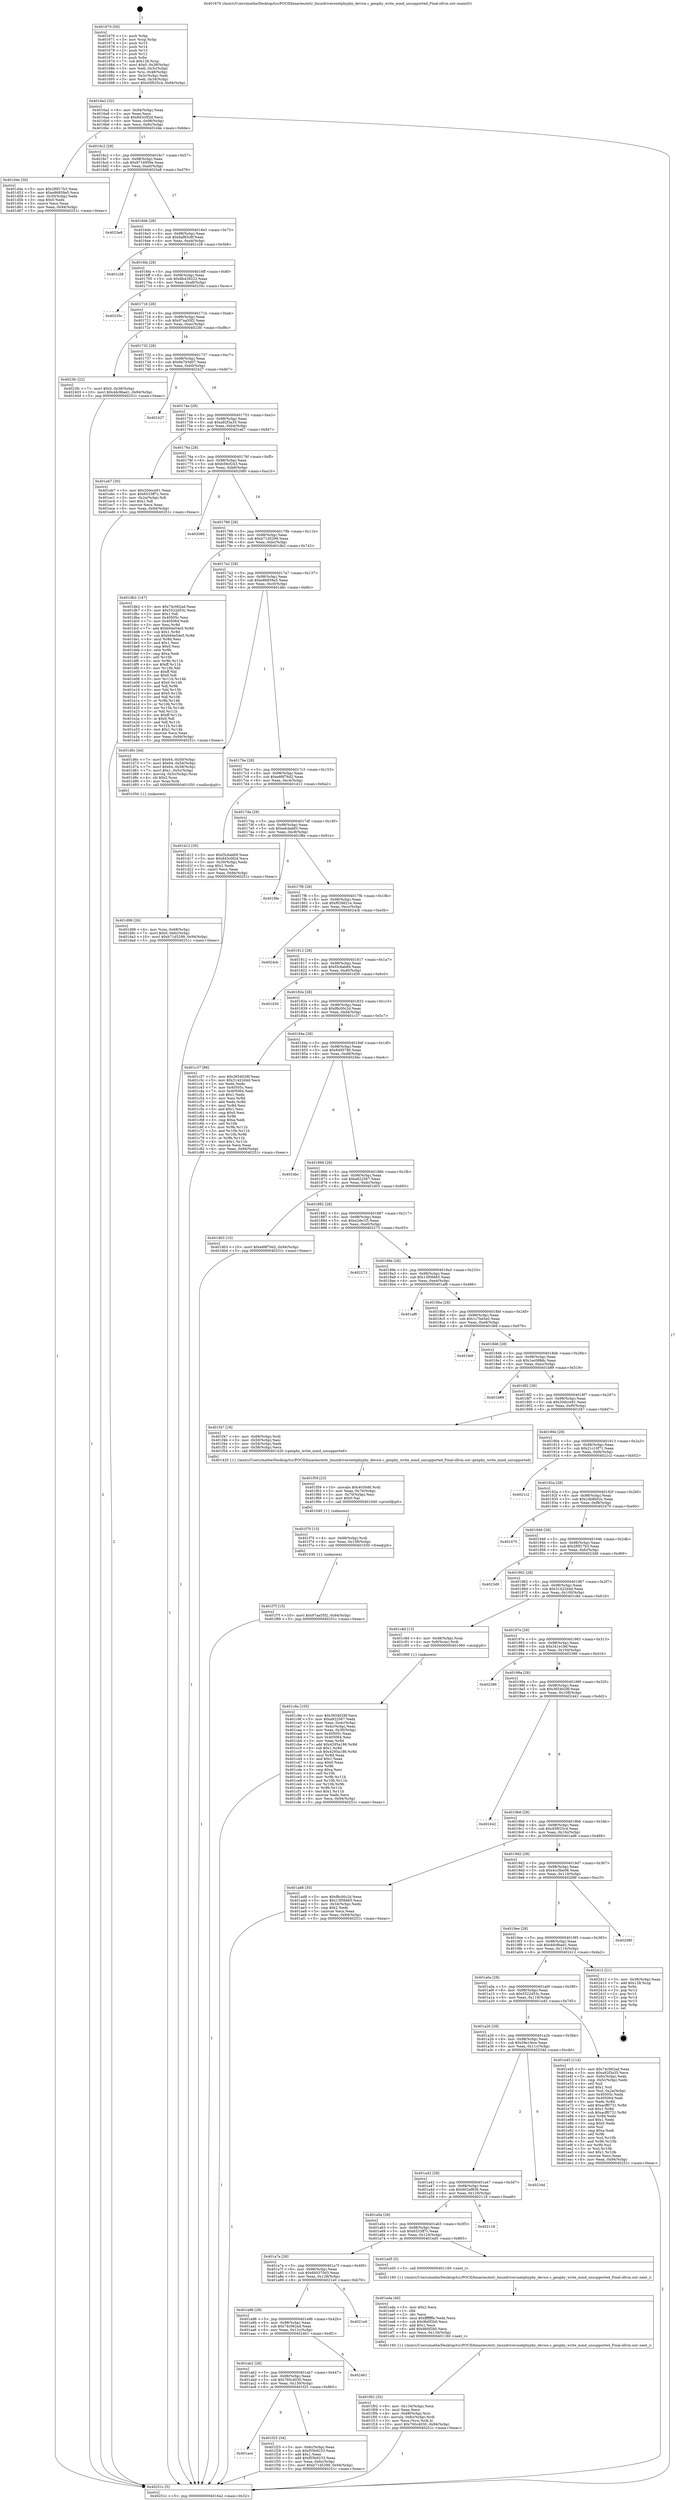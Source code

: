 digraph "0x401670" {
  label = "0x401670 (/mnt/c/Users/mathe/Desktop/tcc/POCII/binaries/extr_linuxdriversnetphyphy_device.c_genphy_write_mmd_unsupported_Final-ollvm.out::main(0))"
  labelloc = "t"
  node[shape=record]

  Entry [label="",width=0.3,height=0.3,shape=circle,fillcolor=black,style=filled]
  "0x4016a2" [label="{
     0x4016a2 [32]\l
     | [instrs]\l
     &nbsp;&nbsp;0x4016a2 \<+6\>: mov -0x94(%rbp),%eax\l
     &nbsp;&nbsp;0x4016a8 \<+2\>: mov %eax,%ecx\l
     &nbsp;&nbsp;0x4016aa \<+6\>: sub $0x843c0f2d,%ecx\l
     &nbsp;&nbsp;0x4016b0 \<+6\>: mov %eax,-0x98(%rbp)\l
     &nbsp;&nbsp;0x4016b6 \<+6\>: mov %ecx,-0x9c(%rbp)\l
     &nbsp;&nbsp;0x4016bc \<+6\>: je 0000000000401d4e \<main+0x6de\>\l
  }"]
  "0x401d4e" [label="{
     0x401d4e [30]\l
     | [instrs]\l
     &nbsp;&nbsp;0x401d4e \<+5\>: mov $0x2f0f17b3,%eax\l
     &nbsp;&nbsp;0x401d53 \<+5\>: mov $0xe86859a5,%ecx\l
     &nbsp;&nbsp;0x401d58 \<+3\>: mov -0x30(%rbp),%edx\l
     &nbsp;&nbsp;0x401d5b \<+3\>: cmp $0x0,%edx\l
     &nbsp;&nbsp;0x401d5e \<+3\>: cmove %ecx,%eax\l
     &nbsp;&nbsp;0x401d61 \<+6\>: mov %eax,-0x94(%rbp)\l
     &nbsp;&nbsp;0x401d67 \<+5\>: jmp 000000000040251c \<main+0xeac\>\l
  }"]
  "0x4016c2" [label="{
     0x4016c2 [28]\l
     | [instrs]\l
     &nbsp;&nbsp;0x4016c2 \<+5\>: jmp 00000000004016c7 \<main+0x57\>\l
     &nbsp;&nbsp;0x4016c7 \<+6\>: mov -0x98(%rbp),%eax\l
     &nbsp;&nbsp;0x4016cd \<+5\>: sub $0x8716959e,%eax\l
     &nbsp;&nbsp;0x4016d2 \<+6\>: mov %eax,-0xa0(%rbp)\l
     &nbsp;&nbsp;0x4016d8 \<+6\>: je 00000000004023e8 \<main+0xd78\>\l
  }"]
  Exit [label="",width=0.3,height=0.3,shape=circle,fillcolor=black,style=filled,peripheries=2]
  "0x4023e8" [label="{
     0x4023e8\l
  }", style=dashed]
  "0x4016de" [label="{
     0x4016de [28]\l
     | [instrs]\l
     &nbsp;&nbsp;0x4016de \<+5\>: jmp 00000000004016e3 \<main+0x73\>\l
     &nbsp;&nbsp;0x4016e3 \<+6\>: mov -0x98(%rbp),%eax\l
     &nbsp;&nbsp;0x4016e9 \<+5\>: sub $0x8af83c8f,%eax\l
     &nbsp;&nbsp;0x4016ee \<+6\>: mov %eax,-0xa4(%rbp)\l
     &nbsp;&nbsp;0x4016f4 \<+6\>: je 0000000000401c28 \<main+0x5b8\>\l
  }"]
  "0x401f7f" [label="{
     0x401f7f [15]\l
     | [instrs]\l
     &nbsp;&nbsp;0x401f7f \<+10\>: movl $0x97aa55f2,-0x94(%rbp)\l
     &nbsp;&nbsp;0x401f89 \<+5\>: jmp 000000000040251c \<main+0xeac\>\l
  }"]
  "0x401c28" [label="{
     0x401c28\l
  }", style=dashed]
  "0x4016fa" [label="{
     0x4016fa [28]\l
     | [instrs]\l
     &nbsp;&nbsp;0x4016fa \<+5\>: jmp 00000000004016ff \<main+0x8f\>\l
     &nbsp;&nbsp;0x4016ff \<+6\>: mov -0x98(%rbp),%eax\l
     &nbsp;&nbsp;0x401705 \<+5\>: sub $0x8b439222,%eax\l
     &nbsp;&nbsp;0x40170a \<+6\>: mov %eax,-0xa8(%rbp)\l
     &nbsp;&nbsp;0x401710 \<+6\>: je 000000000040235c \<main+0xcec\>\l
  }"]
  "0x401f70" [label="{
     0x401f70 [15]\l
     | [instrs]\l
     &nbsp;&nbsp;0x401f70 \<+4\>: mov -0x68(%rbp),%rdi\l
     &nbsp;&nbsp;0x401f74 \<+6\>: mov %eax,-0x138(%rbp)\l
     &nbsp;&nbsp;0x401f7a \<+5\>: call 0000000000401030 \<free@plt\>\l
     | [calls]\l
     &nbsp;&nbsp;0x401030 \{1\} (unknown)\l
  }"]
  "0x40235c" [label="{
     0x40235c\l
  }", style=dashed]
  "0x401716" [label="{
     0x401716 [28]\l
     | [instrs]\l
     &nbsp;&nbsp;0x401716 \<+5\>: jmp 000000000040171b \<main+0xab\>\l
     &nbsp;&nbsp;0x40171b \<+6\>: mov -0x98(%rbp),%eax\l
     &nbsp;&nbsp;0x401721 \<+5\>: sub $0x97aa55f2,%eax\l
     &nbsp;&nbsp;0x401726 \<+6\>: mov %eax,-0xac(%rbp)\l
     &nbsp;&nbsp;0x40172c \<+6\>: je 00000000004023fc \<main+0xd8c\>\l
  }"]
  "0x401f59" [label="{
     0x401f59 [23]\l
     | [instrs]\l
     &nbsp;&nbsp;0x401f59 \<+10\>: movabs $0x4030d6,%rdi\l
     &nbsp;&nbsp;0x401f63 \<+3\>: mov %eax,-0x70(%rbp)\l
     &nbsp;&nbsp;0x401f66 \<+3\>: mov -0x70(%rbp),%esi\l
     &nbsp;&nbsp;0x401f69 \<+2\>: mov $0x0,%al\l
     &nbsp;&nbsp;0x401f6b \<+5\>: call 0000000000401040 \<printf@plt\>\l
     | [calls]\l
     &nbsp;&nbsp;0x401040 \{1\} (unknown)\l
  }"]
  "0x4023fc" [label="{
     0x4023fc [22]\l
     | [instrs]\l
     &nbsp;&nbsp;0x4023fc \<+7\>: movl $0x0,-0x38(%rbp)\l
     &nbsp;&nbsp;0x402403 \<+10\>: movl $0x4dc9bad1,-0x94(%rbp)\l
     &nbsp;&nbsp;0x40240d \<+5\>: jmp 000000000040251c \<main+0xeac\>\l
  }"]
  "0x401732" [label="{
     0x401732 [28]\l
     | [instrs]\l
     &nbsp;&nbsp;0x401732 \<+5\>: jmp 0000000000401737 \<main+0xc7\>\l
     &nbsp;&nbsp;0x401737 \<+6\>: mov -0x98(%rbp),%eax\l
     &nbsp;&nbsp;0x40173d \<+5\>: sub $0x9a793d07,%eax\l
     &nbsp;&nbsp;0x401742 \<+6\>: mov %eax,-0xb0(%rbp)\l
     &nbsp;&nbsp;0x401748 \<+6\>: je 0000000000402427 \<main+0xdb7\>\l
  }"]
  "0x401ace" [label="{
     0x401ace\l
  }", style=dashed]
  "0x402427" [label="{
     0x402427\l
  }", style=dashed]
  "0x40174e" [label="{
     0x40174e [28]\l
     | [instrs]\l
     &nbsp;&nbsp;0x40174e \<+5\>: jmp 0000000000401753 \<main+0xe3\>\l
     &nbsp;&nbsp;0x401753 \<+6\>: mov -0x98(%rbp),%eax\l
     &nbsp;&nbsp;0x401759 \<+5\>: sub $0xa92f3a35,%eax\l
     &nbsp;&nbsp;0x40175e \<+6\>: mov %eax,-0xb4(%rbp)\l
     &nbsp;&nbsp;0x401764 \<+6\>: je 0000000000401eb7 \<main+0x847\>\l
  }"]
  "0x401f25" [label="{
     0x401f25 [34]\l
     | [instrs]\l
     &nbsp;&nbsp;0x401f25 \<+3\>: mov -0x6c(%rbp),%eax\l
     &nbsp;&nbsp;0x401f28 \<+5\>: sub $0xf55b9233,%eax\l
     &nbsp;&nbsp;0x401f2d \<+3\>: add $0x1,%eax\l
     &nbsp;&nbsp;0x401f30 \<+5\>: add $0xf55b9233,%eax\l
     &nbsp;&nbsp;0x401f35 \<+3\>: mov %eax,-0x6c(%rbp)\l
     &nbsp;&nbsp;0x401f38 \<+10\>: movl $0xb71d5299,-0x94(%rbp)\l
     &nbsp;&nbsp;0x401f42 \<+5\>: jmp 000000000040251c \<main+0xeac\>\l
  }"]
  "0x401eb7" [label="{
     0x401eb7 [30]\l
     | [instrs]\l
     &nbsp;&nbsp;0x401eb7 \<+5\>: mov $0x20dcce91,%eax\l
     &nbsp;&nbsp;0x401ebc \<+5\>: mov $0x6533ff7c,%ecx\l
     &nbsp;&nbsp;0x401ec1 \<+3\>: mov -0x2a(%rbp),%dl\l
     &nbsp;&nbsp;0x401ec4 \<+3\>: test $0x1,%dl\l
     &nbsp;&nbsp;0x401ec7 \<+3\>: cmovne %ecx,%eax\l
     &nbsp;&nbsp;0x401eca \<+6\>: mov %eax,-0x94(%rbp)\l
     &nbsp;&nbsp;0x401ed0 \<+5\>: jmp 000000000040251c \<main+0xeac\>\l
  }"]
  "0x40176a" [label="{
     0x40176a [28]\l
     | [instrs]\l
     &nbsp;&nbsp;0x40176a \<+5\>: jmp 000000000040176f \<main+0xff\>\l
     &nbsp;&nbsp;0x40176f \<+6\>: mov -0x98(%rbp),%eax\l
     &nbsp;&nbsp;0x401775 \<+5\>: sub $0xb59cf243,%eax\l
     &nbsp;&nbsp;0x40177a \<+6\>: mov %eax,-0xb8(%rbp)\l
     &nbsp;&nbsp;0x401780 \<+6\>: je 0000000000402080 \<main+0xa10\>\l
  }"]
  "0x401ab2" [label="{
     0x401ab2 [28]\l
     | [instrs]\l
     &nbsp;&nbsp;0x401ab2 \<+5\>: jmp 0000000000401ab7 \<main+0x447\>\l
     &nbsp;&nbsp;0x401ab7 \<+6\>: mov -0x98(%rbp),%eax\l
     &nbsp;&nbsp;0x401abd \<+5\>: sub $0x760c4030,%eax\l
     &nbsp;&nbsp;0x401ac2 \<+6\>: mov %eax,-0x130(%rbp)\l
     &nbsp;&nbsp;0x401ac8 \<+6\>: je 0000000000401f25 \<main+0x8b5\>\l
  }"]
  "0x402080" [label="{
     0x402080\l
  }", style=dashed]
  "0x401786" [label="{
     0x401786 [28]\l
     | [instrs]\l
     &nbsp;&nbsp;0x401786 \<+5\>: jmp 000000000040178b \<main+0x11b\>\l
     &nbsp;&nbsp;0x40178b \<+6\>: mov -0x98(%rbp),%eax\l
     &nbsp;&nbsp;0x401791 \<+5\>: sub $0xb71d5299,%eax\l
     &nbsp;&nbsp;0x401796 \<+6\>: mov %eax,-0xbc(%rbp)\l
     &nbsp;&nbsp;0x40179c \<+6\>: je 0000000000401db2 \<main+0x742\>\l
  }"]
  "0x402461" [label="{
     0x402461\l
  }", style=dashed]
  "0x401db2" [label="{
     0x401db2 [147]\l
     | [instrs]\l
     &nbsp;&nbsp;0x401db2 \<+5\>: mov $0x74c062ad,%eax\l
     &nbsp;&nbsp;0x401db7 \<+5\>: mov $0x5522d53c,%ecx\l
     &nbsp;&nbsp;0x401dbc \<+2\>: mov $0x1,%dl\l
     &nbsp;&nbsp;0x401dbe \<+7\>: mov 0x40505c,%esi\l
     &nbsp;&nbsp;0x401dc5 \<+7\>: mov 0x405064,%edi\l
     &nbsp;&nbsp;0x401dcc \<+3\>: mov %esi,%r8d\l
     &nbsp;&nbsp;0x401dcf \<+7\>: add $0xb94e54e5,%r8d\l
     &nbsp;&nbsp;0x401dd6 \<+4\>: sub $0x1,%r8d\l
     &nbsp;&nbsp;0x401dda \<+7\>: sub $0xb94e54e5,%r8d\l
     &nbsp;&nbsp;0x401de1 \<+4\>: imul %r8d,%esi\l
     &nbsp;&nbsp;0x401de5 \<+3\>: and $0x1,%esi\l
     &nbsp;&nbsp;0x401de8 \<+3\>: cmp $0x0,%esi\l
     &nbsp;&nbsp;0x401deb \<+4\>: sete %r9b\l
     &nbsp;&nbsp;0x401def \<+3\>: cmp $0xa,%edi\l
     &nbsp;&nbsp;0x401df2 \<+4\>: setl %r10b\l
     &nbsp;&nbsp;0x401df6 \<+3\>: mov %r9b,%r11b\l
     &nbsp;&nbsp;0x401df9 \<+4\>: xor $0xff,%r11b\l
     &nbsp;&nbsp;0x401dfd \<+3\>: mov %r10b,%bl\l
     &nbsp;&nbsp;0x401e00 \<+3\>: xor $0xff,%bl\l
     &nbsp;&nbsp;0x401e03 \<+3\>: xor $0x0,%dl\l
     &nbsp;&nbsp;0x401e06 \<+3\>: mov %r11b,%r14b\l
     &nbsp;&nbsp;0x401e09 \<+4\>: and $0x0,%r14b\l
     &nbsp;&nbsp;0x401e0d \<+3\>: and %dl,%r9b\l
     &nbsp;&nbsp;0x401e10 \<+3\>: mov %bl,%r15b\l
     &nbsp;&nbsp;0x401e13 \<+4\>: and $0x0,%r15b\l
     &nbsp;&nbsp;0x401e17 \<+3\>: and %dl,%r10b\l
     &nbsp;&nbsp;0x401e1a \<+3\>: or %r9b,%r14b\l
     &nbsp;&nbsp;0x401e1d \<+3\>: or %r10b,%r15b\l
     &nbsp;&nbsp;0x401e20 \<+3\>: xor %r15b,%r14b\l
     &nbsp;&nbsp;0x401e23 \<+3\>: or %bl,%r11b\l
     &nbsp;&nbsp;0x401e26 \<+4\>: xor $0xff,%r11b\l
     &nbsp;&nbsp;0x401e2a \<+3\>: or $0x0,%dl\l
     &nbsp;&nbsp;0x401e2d \<+3\>: and %dl,%r11b\l
     &nbsp;&nbsp;0x401e30 \<+3\>: or %r11b,%r14b\l
     &nbsp;&nbsp;0x401e33 \<+4\>: test $0x1,%r14b\l
     &nbsp;&nbsp;0x401e37 \<+3\>: cmovne %ecx,%eax\l
     &nbsp;&nbsp;0x401e3a \<+6\>: mov %eax,-0x94(%rbp)\l
     &nbsp;&nbsp;0x401e40 \<+5\>: jmp 000000000040251c \<main+0xeac\>\l
  }"]
  "0x4017a2" [label="{
     0x4017a2 [28]\l
     | [instrs]\l
     &nbsp;&nbsp;0x4017a2 \<+5\>: jmp 00000000004017a7 \<main+0x137\>\l
     &nbsp;&nbsp;0x4017a7 \<+6\>: mov -0x98(%rbp),%eax\l
     &nbsp;&nbsp;0x4017ad \<+5\>: sub $0xe86859a5,%eax\l
     &nbsp;&nbsp;0x4017b2 \<+6\>: mov %eax,-0xc0(%rbp)\l
     &nbsp;&nbsp;0x4017b8 \<+6\>: je 0000000000401d6c \<main+0x6fc\>\l
  }"]
  "0x401a96" [label="{
     0x401a96 [28]\l
     | [instrs]\l
     &nbsp;&nbsp;0x401a96 \<+5\>: jmp 0000000000401a9b \<main+0x42b\>\l
     &nbsp;&nbsp;0x401a9b \<+6\>: mov -0x98(%rbp),%eax\l
     &nbsp;&nbsp;0x401aa1 \<+5\>: sub $0x74c062ad,%eax\l
     &nbsp;&nbsp;0x401aa6 \<+6\>: mov %eax,-0x12c(%rbp)\l
     &nbsp;&nbsp;0x401aac \<+6\>: je 0000000000402461 \<main+0xdf1\>\l
  }"]
  "0x401d6c" [label="{
     0x401d6c [44]\l
     | [instrs]\l
     &nbsp;&nbsp;0x401d6c \<+7\>: movl $0x64,-0x50(%rbp)\l
     &nbsp;&nbsp;0x401d73 \<+7\>: movl $0x64,-0x54(%rbp)\l
     &nbsp;&nbsp;0x401d7a \<+7\>: movl $0x64,-0x58(%rbp)\l
     &nbsp;&nbsp;0x401d81 \<+7\>: movl $0x1,-0x5c(%rbp)\l
     &nbsp;&nbsp;0x401d88 \<+4\>: movslq -0x5c(%rbp),%rax\l
     &nbsp;&nbsp;0x401d8c \<+4\>: shl $0x2,%rax\l
     &nbsp;&nbsp;0x401d90 \<+3\>: mov %rax,%rdi\l
     &nbsp;&nbsp;0x401d93 \<+5\>: call 0000000000401050 \<malloc@plt\>\l
     | [calls]\l
     &nbsp;&nbsp;0x401050 \{1\} (unknown)\l
  }"]
  "0x4017be" [label="{
     0x4017be [28]\l
     | [instrs]\l
     &nbsp;&nbsp;0x4017be \<+5\>: jmp 00000000004017c3 \<main+0x153\>\l
     &nbsp;&nbsp;0x4017c3 \<+6\>: mov -0x98(%rbp),%eax\l
     &nbsp;&nbsp;0x4017c9 \<+5\>: sub $0xe88f76d2,%eax\l
     &nbsp;&nbsp;0x4017ce \<+6\>: mov %eax,-0xc4(%rbp)\l
     &nbsp;&nbsp;0x4017d4 \<+6\>: je 0000000000401d12 \<main+0x6a2\>\l
  }"]
  "0x4021e0" [label="{
     0x4021e0\l
  }", style=dashed]
  "0x401d12" [label="{
     0x401d12 [30]\l
     | [instrs]\l
     &nbsp;&nbsp;0x401d12 \<+5\>: mov $0xf3c6ab69,%eax\l
     &nbsp;&nbsp;0x401d17 \<+5\>: mov $0x843c0f2d,%ecx\l
     &nbsp;&nbsp;0x401d1c \<+3\>: mov -0x30(%rbp),%edx\l
     &nbsp;&nbsp;0x401d1f \<+3\>: cmp $0x1,%edx\l
     &nbsp;&nbsp;0x401d22 \<+3\>: cmovl %ecx,%eax\l
     &nbsp;&nbsp;0x401d25 \<+6\>: mov %eax,-0x94(%rbp)\l
     &nbsp;&nbsp;0x401d2b \<+5\>: jmp 000000000040251c \<main+0xeac\>\l
  }"]
  "0x4017da" [label="{
     0x4017da [28]\l
     | [instrs]\l
     &nbsp;&nbsp;0x4017da \<+5\>: jmp 00000000004017df \<main+0x16f\>\l
     &nbsp;&nbsp;0x4017df \<+6\>: mov -0x98(%rbp),%eax\l
     &nbsp;&nbsp;0x4017e5 \<+5\>: sub $0xedcbabf3,%eax\l
     &nbsp;&nbsp;0x4017ea \<+6\>: mov %eax,-0xc8(%rbp)\l
     &nbsp;&nbsp;0x4017f0 \<+6\>: je 0000000000401f8e \<main+0x91e\>\l
  }"]
  "0x401f02" [label="{
     0x401f02 [35]\l
     | [instrs]\l
     &nbsp;&nbsp;0x401f02 \<+6\>: mov -0x134(%rbp),%ecx\l
     &nbsp;&nbsp;0x401f08 \<+3\>: imul %eax,%ecx\l
     &nbsp;&nbsp;0x401f0b \<+4\>: mov -0x68(%rbp),%rsi\l
     &nbsp;&nbsp;0x401f0f \<+4\>: movslq -0x6c(%rbp),%rdi\l
     &nbsp;&nbsp;0x401f13 \<+3\>: mov %ecx,(%rsi,%rdi,4)\l
     &nbsp;&nbsp;0x401f16 \<+10\>: movl $0x760c4030,-0x94(%rbp)\l
     &nbsp;&nbsp;0x401f20 \<+5\>: jmp 000000000040251c \<main+0xeac\>\l
  }"]
  "0x401f8e" [label="{
     0x401f8e\l
  }", style=dashed]
  "0x4017f6" [label="{
     0x4017f6 [28]\l
     | [instrs]\l
     &nbsp;&nbsp;0x4017f6 \<+5\>: jmp 00000000004017fb \<main+0x18b\>\l
     &nbsp;&nbsp;0x4017fb \<+6\>: mov -0x98(%rbp),%eax\l
     &nbsp;&nbsp;0x401801 \<+5\>: sub $0xf029d21e,%eax\l
     &nbsp;&nbsp;0x401806 \<+6\>: mov %eax,-0xcc(%rbp)\l
     &nbsp;&nbsp;0x40180c \<+6\>: je 00000000004024cb \<main+0xe5b\>\l
  }"]
  "0x401eda" [label="{
     0x401eda [40]\l
     | [instrs]\l
     &nbsp;&nbsp;0x401eda \<+5\>: mov $0x2,%ecx\l
     &nbsp;&nbsp;0x401edf \<+1\>: cltd\l
     &nbsp;&nbsp;0x401ee0 \<+2\>: idiv %ecx\l
     &nbsp;&nbsp;0x401ee2 \<+6\>: imul $0xfffffffe,%edx,%ecx\l
     &nbsp;&nbsp;0x401ee8 \<+6\>: sub $0x9b0f2b0,%ecx\l
     &nbsp;&nbsp;0x401eee \<+3\>: add $0x1,%ecx\l
     &nbsp;&nbsp;0x401ef1 \<+6\>: add $0x9b0f2b0,%ecx\l
     &nbsp;&nbsp;0x401ef7 \<+6\>: mov %ecx,-0x134(%rbp)\l
     &nbsp;&nbsp;0x401efd \<+5\>: call 0000000000401160 \<next_i\>\l
     | [calls]\l
     &nbsp;&nbsp;0x401160 \{1\} (/mnt/c/Users/mathe/Desktop/tcc/POCII/binaries/extr_linuxdriversnetphyphy_device.c_genphy_write_mmd_unsupported_Final-ollvm.out::next_i)\l
  }"]
  "0x4024cb" [label="{
     0x4024cb\l
  }", style=dashed]
  "0x401812" [label="{
     0x401812 [28]\l
     | [instrs]\l
     &nbsp;&nbsp;0x401812 \<+5\>: jmp 0000000000401817 \<main+0x1a7\>\l
     &nbsp;&nbsp;0x401817 \<+6\>: mov -0x98(%rbp),%eax\l
     &nbsp;&nbsp;0x40181d \<+5\>: sub $0xf3c6ab69,%eax\l
     &nbsp;&nbsp;0x401822 \<+6\>: mov %eax,-0xd0(%rbp)\l
     &nbsp;&nbsp;0x401828 \<+6\>: je 0000000000401d30 \<main+0x6c0\>\l
  }"]
  "0x401a7a" [label="{
     0x401a7a [28]\l
     | [instrs]\l
     &nbsp;&nbsp;0x401a7a \<+5\>: jmp 0000000000401a7f \<main+0x40f\>\l
     &nbsp;&nbsp;0x401a7f \<+6\>: mov -0x98(%rbp),%eax\l
     &nbsp;&nbsp;0x401a85 \<+5\>: sub $0x6b0370d3,%eax\l
     &nbsp;&nbsp;0x401a8a \<+6\>: mov %eax,-0x128(%rbp)\l
     &nbsp;&nbsp;0x401a90 \<+6\>: je 00000000004021e0 \<main+0xb70\>\l
  }"]
  "0x401d30" [label="{
     0x401d30\l
  }", style=dashed]
  "0x40182e" [label="{
     0x40182e [28]\l
     | [instrs]\l
     &nbsp;&nbsp;0x40182e \<+5\>: jmp 0000000000401833 \<main+0x1c3\>\l
     &nbsp;&nbsp;0x401833 \<+6\>: mov -0x98(%rbp),%eax\l
     &nbsp;&nbsp;0x401839 \<+5\>: sub $0xf8c00c2d,%eax\l
     &nbsp;&nbsp;0x40183e \<+6\>: mov %eax,-0xd4(%rbp)\l
     &nbsp;&nbsp;0x401844 \<+6\>: je 0000000000401c37 \<main+0x5c7\>\l
  }"]
  "0x401ed5" [label="{
     0x401ed5 [5]\l
     | [instrs]\l
     &nbsp;&nbsp;0x401ed5 \<+5\>: call 0000000000401160 \<next_i\>\l
     | [calls]\l
     &nbsp;&nbsp;0x401160 \{1\} (/mnt/c/Users/mathe/Desktop/tcc/POCII/binaries/extr_linuxdriversnetphyphy_device.c_genphy_write_mmd_unsupported_Final-ollvm.out::next_i)\l
  }"]
  "0x401c37" [label="{
     0x401c37 [86]\l
     | [instrs]\l
     &nbsp;&nbsp;0x401c37 \<+5\>: mov $0x3654028f,%eax\l
     &nbsp;&nbsp;0x401c3c \<+5\>: mov $0x31422d4d,%ecx\l
     &nbsp;&nbsp;0x401c41 \<+2\>: xor %edx,%edx\l
     &nbsp;&nbsp;0x401c43 \<+7\>: mov 0x40505c,%esi\l
     &nbsp;&nbsp;0x401c4a \<+7\>: mov 0x405064,%edi\l
     &nbsp;&nbsp;0x401c51 \<+3\>: sub $0x1,%edx\l
     &nbsp;&nbsp;0x401c54 \<+3\>: mov %esi,%r8d\l
     &nbsp;&nbsp;0x401c57 \<+3\>: add %edx,%r8d\l
     &nbsp;&nbsp;0x401c5a \<+4\>: imul %r8d,%esi\l
     &nbsp;&nbsp;0x401c5e \<+3\>: and $0x1,%esi\l
     &nbsp;&nbsp;0x401c61 \<+3\>: cmp $0x0,%esi\l
     &nbsp;&nbsp;0x401c64 \<+4\>: sete %r9b\l
     &nbsp;&nbsp;0x401c68 \<+3\>: cmp $0xa,%edi\l
     &nbsp;&nbsp;0x401c6b \<+4\>: setl %r10b\l
     &nbsp;&nbsp;0x401c6f \<+3\>: mov %r9b,%r11b\l
     &nbsp;&nbsp;0x401c72 \<+3\>: and %r10b,%r11b\l
     &nbsp;&nbsp;0x401c75 \<+3\>: xor %r10b,%r9b\l
     &nbsp;&nbsp;0x401c78 \<+3\>: or %r9b,%r11b\l
     &nbsp;&nbsp;0x401c7b \<+4\>: test $0x1,%r11b\l
     &nbsp;&nbsp;0x401c7f \<+3\>: cmovne %ecx,%eax\l
     &nbsp;&nbsp;0x401c82 \<+6\>: mov %eax,-0x94(%rbp)\l
     &nbsp;&nbsp;0x401c88 \<+5\>: jmp 000000000040251c \<main+0xeac\>\l
  }"]
  "0x40184a" [label="{
     0x40184a [28]\l
     | [instrs]\l
     &nbsp;&nbsp;0x40184a \<+5\>: jmp 000000000040184f \<main+0x1df\>\l
     &nbsp;&nbsp;0x40184f \<+6\>: mov -0x98(%rbp),%eax\l
     &nbsp;&nbsp;0x401855 \<+5\>: sub $0x8495780,%eax\l
     &nbsp;&nbsp;0x40185a \<+6\>: mov %eax,-0xd8(%rbp)\l
     &nbsp;&nbsp;0x401860 \<+6\>: je 00000000004024bc \<main+0xe4c\>\l
  }"]
  "0x401a5e" [label="{
     0x401a5e [28]\l
     | [instrs]\l
     &nbsp;&nbsp;0x401a5e \<+5\>: jmp 0000000000401a63 \<main+0x3f3\>\l
     &nbsp;&nbsp;0x401a63 \<+6\>: mov -0x98(%rbp),%eax\l
     &nbsp;&nbsp;0x401a69 \<+5\>: sub $0x6533ff7c,%eax\l
     &nbsp;&nbsp;0x401a6e \<+6\>: mov %eax,-0x124(%rbp)\l
     &nbsp;&nbsp;0x401a74 \<+6\>: je 0000000000401ed5 \<main+0x865\>\l
  }"]
  "0x4024bc" [label="{
     0x4024bc\l
  }", style=dashed]
  "0x401866" [label="{
     0x401866 [28]\l
     | [instrs]\l
     &nbsp;&nbsp;0x401866 \<+5\>: jmp 000000000040186b \<main+0x1fb\>\l
     &nbsp;&nbsp;0x40186b \<+6\>: mov -0x98(%rbp),%eax\l
     &nbsp;&nbsp;0x401871 \<+5\>: sub $0xa922567,%eax\l
     &nbsp;&nbsp;0x401876 \<+6\>: mov %eax,-0xdc(%rbp)\l
     &nbsp;&nbsp;0x40187c \<+6\>: je 0000000000401d03 \<main+0x693\>\l
  }"]
  "0x402118" [label="{
     0x402118\l
  }", style=dashed]
  "0x401d03" [label="{
     0x401d03 [15]\l
     | [instrs]\l
     &nbsp;&nbsp;0x401d03 \<+10\>: movl $0xe88f76d2,-0x94(%rbp)\l
     &nbsp;&nbsp;0x401d0d \<+5\>: jmp 000000000040251c \<main+0xeac\>\l
  }"]
  "0x401882" [label="{
     0x401882 [28]\l
     | [instrs]\l
     &nbsp;&nbsp;0x401882 \<+5\>: jmp 0000000000401887 \<main+0x217\>\l
     &nbsp;&nbsp;0x401887 \<+6\>: mov -0x98(%rbp),%eax\l
     &nbsp;&nbsp;0x40188d \<+5\>: sub $0xe2de1f3,%eax\l
     &nbsp;&nbsp;0x401892 \<+6\>: mov %eax,-0xe0(%rbp)\l
     &nbsp;&nbsp;0x401898 \<+6\>: je 0000000000402273 \<main+0xc03\>\l
  }"]
  "0x401a42" [label="{
     0x401a42 [28]\l
     | [instrs]\l
     &nbsp;&nbsp;0x401a42 \<+5\>: jmp 0000000000401a47 \<main+0x3d7\>\l
     &nbsp;&nbsp;0x401a47 \<+6\>: mov -0x98(%rbp),%eax\l
     &nbsp;&nbsp;0x401a4d \<+5\>: sub $0x602ef836,%eax\l
     &nbsp;&nbsp;0x401a52 \<+6\>: mov %eax,-0x120(%rbp)\l
     &nbsp;&nbsp;0x401a58 \<+6\>: je 0000000000402118 \<main+0xaa8\>\l
  }"]
  "0x402273" [label="{
     0x402273\l
  }", style=dashed]
  "0x40189e" [label="{
     0x40189e [28]\l
     | [instrs]\l
     &nbsp;&nbsp;0x40189e \<+5\>: jmp 00000000004018a3 \<main+0x233\>\l
     &nbsp;&nbsp;0x4018a3 \<+6\>: mov -0x98(%rbp),%eax\l
     &nbsp;&nbsp;0x4018a9 \<+5\>: sub $0x13f56665,%eax\l
     &nbsp;&nbsp;0x4018ae \<+6\>: mov %eax,-0xe4(%rbp)\l
     &nbsp;&nbsp;0x4018b4 \<+6\>: je 0000000000401af6 \<main+0x486\>\l
  }"]
  "0x40234d" [label="{
     0x40234d\l
  }", style=dashed]
  "0x401af6" [label="{
     0x401af6\l
  }", style=dashed]
  "0x4018ba" [label="{
     0x4018ba [28]\l
     | [instrs]\l
     &nbsp;&nbsp;0x4018ba \<+5\>: jmp 00000000004018bf \<main+0x24f\>\l
     &nbsp;&nbsp;0x4018bf \<+6\>: mov -0x98(%rbp),%eax\l
     &nbsp;&nbsp;0x4018c5 \<+5\>: sub $0x1c7be5e0,%eax\l
     &nbsp;&nbsp;0x4018ca \<+6\>: mov %eax,-0xe8(%rbp)\l
     &nbsp;&nbsp;0x4018d0 \<+6\>: je 0000000000401fe9 \<main+0x979\>\l
  }"]
  "0x401a26" [label="{
     0x401a26 [28]\l
     | [instrs]\l
     &nbsp;&nbsp;0x401a26 \<+5\>: jmp 0000000000401a2b \<main+0x3bb\>\l
     &nbsp;&nbsp;0x401a2b \<+6\>: mov -0x98(%rbp),%eax\l
     &nbsp;&nbsp;0x401a31 \<+5\>: sub $0x59e1fece,%eax\l
     &nbsp;&nbsp;0x401a36 \<+6\>: mov %eax,-0x11c(%rbp)\l
     &nbsp;&nbsp;0x401a3c \<+6\>: je 000000000040234d \<main+0xcdd\>\l
  }"]
  "0x401fe9" [label="{
     0x401fe9\l
  }", style=dashed]
  "0x4018d6" [label="{
     0x4018d6 [28]\l
     | [instrs]\l
     &nbsp;&nbsp;0x4018d6 \<+5\>: jmp 00000000004018db \<main+0x26b\>\l
     &nbsp;&nbsp;0x4018db \<+6\>: mov -0x98(%rbp),%eax\l
     &nbsp;&nbsp;0x4018e1 \<+5\>: sub $0x1ec088dc,%eax\l
     &nbsp;&nbsp;0x4018e6 \<+6\>: mov %eax,-0xec(%rbp)\l
     &nbsp;&nbsp;0x4018ec \<+6\>: je 0000000000401b89 \<main+0x519\>\l
  }"]
  "0x401e45" [label="{
     0x401e45 [114]\l
     | [instrs]\l
     &nbsp;&nbsp;0x401e45 \<+5\>: mov $0x74c062ad,%eax\l
     &nbsp;&nbsp;0x401e4a \<+5\>: mov $0xa92f3a35,%ecx\l
     &nbsp;&nbsp;0x401e4f \<+3\>: mov -0x6c(%rbp),%edx\l
     &nbsp;&nbsp;0x401e52 \<+3\>: cmp -0x5c(%rbp),%edx\l
     &nbsp;&nbsp;0x401e55 \<+4\>: setl %sil\l
     &nbsp;&nbsp;0x401e59 \<+4\>: and $0x1,%sil\l
     &nbsp;&nbsp;0x401e5d \<+4\>: mov %sil,-0x2a(%rbp)\l
     &nbsp;&nbsp;0x401e61 \<+7\>: mov 0x40505c,%edx\l
     &nbsp;&nbsp;0x401e68 \<+7\>: mov 0x405064,%edi\l
     &nbsp;&nbsp;0x401e6f \<+3\>: mov %edx,%r8d\l
     &nbsp;&nbsp;0x401e72 \<+7\>: add $0xacff0731,%r8d\l
     &nbsp;&nbsp;0x401e79 \<+4\>: sub $0x1,%r8d\l
     &nbsp;&nbsp;0x401e7d \<+7\>: sub $0xacff0731,%r8d\l
     &nbsp;&nbsp;0x401e84 \<+4\>: imul %r8d,%edx\l
     &nbsp;&nbsp;0x401e88 \<+3\>: and $0x1,%edx\l
     &nbsp;&nbsp;0x401e8b \<+3\>: cmp $0x0,%edx\l
     &nbsp;&nbsp;0x401e8e \<+4\>: sete %sil\l
     &nbsp;&nbsp;0x401e92 \<+3\>: cmp $0xa,%edi\l
     &nbsp;&nbsp;0x401e95 \<+4\>: setl %r9b\l
     &nbsp;&nbsp;0x401e99 \<+3\>: mov %sil,%r10b\l
     &nbsp;&nbsp;0x401e9c \<+3\>: and %r9b,%r10b\l
     &nbsp;&nbsp;0x401e9f \<+3\>: xor %r9b,%sil\l
     &nbsp;&nbsp;0x401ea2 \<+3\>: or %sil,%r10b\l
     &nbsp;&nbsp;0x401ea5 \<+4\>: test $0x1,%r10b\l
     &nbsp;&nbsp;0x401ea9 \<+3\>: cmovne %ecx,%eax\l
     &nbsp;&nbsp;0x401eac \<+6\>: mov %eax,-0x94(%rbp)\l
     &nbsp;&nbsp;0x401eb2 \<+5\>: jmp 000000000040251c \<main+0xeac\>\l
  }"]
  "0x401b89" [label="{
     0x401b89\l
  }", style=dashed]
  "0x4018f2" [label="{
     0x4018f2 [28]\l
     | [instrs]\l
     &nbsp;&nbsp;0x4018f2 \<+5\>: jmp 00000000004018f7 \<main+0x287\>\l
     &nbsp;&nbsp;0x4018f7 \<+6\>: mov -0x98(%rbp),%eax\l
     &nbsp;&nbsp;0x4018fd \<+5\>: sub $0x20dcce91,%eax\l
     &nbsp;&nbsp;0x401902 \<+6\>: mov %eax,-0xf0(%rbp)\l
     &nbsp;&nbsp;0x401908 \<+6\>: je 0000000000401f47 \<main+0x8d7\>\l
  }"]
  "0x401a0a" [label="{
     0x401a0a [28]\l
     | [instrs]\l
     &nbsp;&nbsp;0x401a0a \<+5\>: jmp 0000000000401a0f \<main+0x39f\>\l
     &nbsp;&nbsp;0x401a0f \<+6\>: mov -0x98(%rbp),%eax\l
     &nbsp;&nbsp;0x401a15 \<+5\>: sub $0x5522d53c,%eax\l
     &nbsp;&nbsp;0x401a1a \<+6\>: mov %eax,-0x118(%rbp)\l
     &nbsp;&nbsp;0x401a20 \<+6\>: je 0000000000401e45 \<main+0x7d5\>\l
  }"]
  "0x401f47" [label="{
     0x401f47 [18]\l
     | [instrs]\l
     &nbsp;&nbsp;0x401f47 \<+4\>: mov -0x68(%rbp),%rdi\l
     &nbsp;&nbsp;0x401f4b \<+3\>: mov -0x50(%rbp),%esi\l
     &nbsp;&nbsp;0x401f4e \<+3\>: mov -0x54(%rbp),%edx\l
     &nbsp;&nbsp;0x401f51 \<+3\>: mov -0x58(%rbp),%ecx\l
     &nbsp;&nbsp;0x401f54 \<+5\>: call 0000000000401420 \<genphy_write_mmd_unsupported\>\l
     | [calls]\l
     &nbsp;&nbsp;0x401420 \{1\} (/mnt/c/Users/mathe/Desktop/tcc/POCII/binaries/extr_linuxdriversnetphyphy_device.c_genphy_write_mmd_unsupported_Final-ollvm.out::genphy_write_mmd_unsupported)\l
  }"]
  "0x40190e" [label="{
     0x40190e [28]\l
     | [instrs]\l
     &nbsp;&nbsp;0x40190e \<+5\>: jmp 0000000000401913 \<main+0x2a3\>\l
     &nbsp;&nbsp;0x401913 \<+6\>: mov -0x98(%rbp),%eax\l
     &nbsp;&nbsp;0x401919 \<+5\>: sub $0x21c10f71,%eax\l
     &nbsp;&nbsp;0x40191e \<+6\>: mov %eax,-0xf4(%rbp)\l
     &nbsp;&nbsp;0x401924 \<+6\>: je 00000000004021c2 \<main+0xb52\>\l
  }"]
  "0x402412" [label="{
     0x402412 [21]\l
     | [instrs]\l
     &nbsp;&nbsp;0x402412 \<+3\>: mov -0x38(%rbp),%eax\l
     &nbsp;&nbsp;0x402415 \<+7\>: add $0x128,%rsp\l
     &nbsp;&nbsp;0x40241c \<+1\>: pop %rbx\l
     &nbsp;&nbsp;0x40241d \<+2\>: pop %r12\l
     &nbsp;&nbsp;0x40241f \<+2\>: pop %r13\l
     &nbsp;&nbsp;0x402421 \<+2\>: pop %r14\l
     &nbsp;&nbsp;0x402423 \<+2\>: pop %r15\l
     &nbsp;&nbsp;0x402425 \<+1\>: pop %rbp\l
     &nbsp;&nbsp;0x402426 \<+1\>: ret\l
  }"]
  "0x4021c2" [label="{
     0x4021c2\l
  }", style=dashed]
  "0x40192a" [label="{
     0x40192a [28]\l
     | [instrs]\l
     &nbsp;&nbsp;0x40192a \<+5\>: jmp 000000000040192f \<main+0x2bf\>\l
     &nbsp;&nbsp;0x40192f \<+6\>: mov -0x98(%rbp),%eax\l
     &nbsp;&nbsp;0x401935 \<+5\>: sub $0x24b8b02c,%eax\l
     &nbsp;&nbsp;0x40193a \<+6\>: mov %eax,-0xf8(%rbp)\l
     &nbsp;&nbsp;0x401940 \<+6\>: je 0000000000402470 \<main+0xe00\>\l
  }"]
  "0x4019ee" [label="{
     0x4019ee [28]\l
     | [instrs]\l
     &nbsp;&nbsp;0x4019ee \<+5\>: jmp 00000000004019f3 \<main+0x383\>\l
     &nbsp;&nbsp;0x4019f3 \<+6\>: mov -0x98(%rbp),%eax\l
     &nbsp;&nbsp;0x4019f9 \<+5\>: sub $0x4dc9bad1,%eax\l
     &nbsp;&nbsp;0x4019fe \<+6\>: mov %eax,-0x114(%rbp)\l
     &nbsp;&nbsp;0x401a04 \<+6\>: je 0000000000402412 \<main+0xda2\>\l
  }"]
  "0x402470" [label="{
     0x402470\l
  }", style=dashed]
  "0x401946" [label="{
     0x401946 [28]\l
     | [instrs]\l
     &nbsp;&nbsp;0x401946 \<+5\>: jmp 000000000040194b \<main+0x2db\>\l
     &nbsp;&nbsp;0x40194b \<+6\>: mov -0x98(%rbp),%eax\l
     &nbsp;&nbsp;0x401951 \<+5\>: sub $0x2f0f17b3,%eax\l
     &nbsp;&nbsp;0x401956 \<+6\>: mov %eax,-0xfc(%rbp)\l
     &nbsp;&nbsp;0x40195c \<+6\>: je 00000000004023d9 \<main+0xd69\>\l
  }"]
  "0x40208f" [label="{
     0x40208f\l
  }", style=dashed]
  "0x4023d9" [label="{
     0x4023d9\l
  }", style=dashed]
  "0x401962" [label="{
     0x401962 [28]\l
     | [instrs]\l
     &nbsp;&nbsp;0x401962 \<+5\>: jmp 0000000000401967 \<main+0x2f7\>\l
     &nbsp;&nbsp;0x401967 \<+6\>: mov -0x98(%rbp),%eax\l
     &nbsp;&nbsp;0x40196d \<+5\>: sub $0x31422d4d,%eax\l
     &nbsp;&nbsp;0x401972 \<+6\>: mov %eax,-0x100(%rbp)\l
     &nbsp;&nbsp;0x401978 \<+6\>: je 0000000000401c8d \<main+0x61d\>\l
  }"]
  "0x401d98" [label="{
     0x401d98 [26]\l
     | [instrs]\l
     &nbsp;&nbsp;0x401d98 \<+4\>: mov %rax,-0x68(%rbp)\l
     &nbsp;&nbsp;0x401d9c \<+7\>: movl $0x0,-0x6c(%rbp)\l
     &nbsp;&nbsp;0x401da3 \<+10\>: movl $0xb71d5299,-0x94(%rbp)\l
     &nbsp;&nbsp;0x401dad \<+5\>: jmp 000000000040251c \<main+0xeac\>\l
  }"]
  "0x401c8d" [label="{
     0x401c8d [13]\l
     | [instrs]\l
     &nbsp;&nbsp;0x401c8d \<+4\>: mov -0x48(%rbp),%rax\l
     &nbsp;&nbsp;0x401c91 \<+4\>: mov 0x8(%rax),%rdi\l
     &nbsp;&nbsp;0x401c95 \<+5\>: call 0000000000401060 \<atoi@plt\>\l
     | [calls]\l
     &nbsp;&nbsp;0x401060 \{1\} (unknown)\l
  }"]
  "0x40197e" [label="{
     0x40197e [28]\l
     | [instrs]\l
     &nbsp;&nbsp;0x40197e \<+5\>: jmp 0000000000401983 \<main+0x313\>\l
     &nbsp;&nbsp;0x401983 \<+6\>: mov -0x98(%rbp),%eax\l
     &nbsp;&nbsp;0x401989 \<+5\>: sub $0x341e1fef,%eax\l
     &nbsp;&nbsp;0x40198e \<+6\>: mov %eax,-0x104(%rbp)\l
     &nbsp;&nbsp;0x401994 \<+6\>: je 0000000000402386 \<main+0xd16\>\l
  }"]
  "0x401c9a" [label="{
     0x401c9a [105]\l
     | [instrs]\l
     &nbsp;&nbsp;0x401c9a \<+5\>: mov $0x3654028f,%ecx\l
     &nbsp;&nbsp;0x401c9f \<+5\>: mov $0xa922567,%edx\l
     &nbsp;&nbsp;0x401ca4 \<+3\>: mov %eax,-0x4c(%rbp)\l
     &nbsp;&nbsp;0x401ca7 \<+3\>: mov -0x4c(%rbp),%eax\l
     &nbsp;&nbsp;0x401caa \<+3\>: mov %eax,-0x30(%rbp)\l
     &nbsp;&nbsp;0x401cad \<+7\>: mov 0x40505c,%eax\l
     &nbsp;&nbsp;0x401cb4 \<+7\>: mov 0x405064,%esi\l
     &nbsp;&nbsp;0x401cbb \<+3\>: mov %eax,%r8d\l
     &nbsp;&nbsp;0x401cbe \<+7\>: add $0x4295a186,%r8d\l
     &nbsp;&nbsp;0x401cc5 \<+4\>: sub $0x1,%r8d\l
     &nbsp;&nbsp;0x401cc9 \<+7\>: sub $0x4295a186,%r8d\l
     &nbsp;&nbsp;0x401cd0 \<+4\>: imul %r8d,%eax\l
     &nbsp;&nbsp;0x401cd4 \<+3\>: and $0x1,%eax\l
     &nbsp;&nbsp;0x401cd7 \<+3\>: cmp $0x0,%eax\l
     &nbsp;&nbsp;0x401cda \<+4\>: sete %r9b\l
     &nbsp;&nbsp;0x401cde \<+3\>: cmp $0xa,%esi\l
     &nbsp;&nbsp;0x401ce1 \<+4\>: setl %r10b\l
     &nbsp;&nbsp;0x401ce5 \<+3\>: mov %r9b,%r11b\l
     &nbsp;&nbsp;0x401ce8 \<+3\>: and %r10b,%r11b\l
     &nbsp;&nbsp;0x401ceb \<+3\>: xor %r10b,%r9b\l
     &nbsp;&nbsp;0x401cee \<+3\>: or %r9b,%r11b\l
     &nbsp;&nbsp;0x401cf1 \<+4\>: test $0x1,%r11b\l
     &nbsp;&nbsp;0x401cf5 \<+3\>: cmovne %edx,%ecx\l
     &nbsp;&nbsp;0x401cf8 \<+6\>: mov %ecx,-0x94(%rbp)\l
     &nbsp;&nbsp;0x401cfe \<+5\>: jmp 000000000040251c \<main+0xeac\>\l
  }"]
  "0x402386" [label="{
     0x402386\l
  }", style=dashed]
  "0x40199a" [label="{
     0x40199a [28]\l
     | [instrs]\l
     &nbsp;&nbsp;0x40199a \<+5\>: jmp 000000000040199f \<main+0x32f\>\l
     &nbsp;&nbsp;0x40199f \<+6\>: mov -0x98(%rbp),%eax\l
     &nbsp;&nbsp;0x4019a5 \<+5\>: sub $0x3654028f,%eax\l
     &nbsp;&nbsp;0x4019aa \<+6\>: mov %eax,-0x108(%rbp)\l
     &nbsp;&nbsp;0x4019b0 \<+6\>: je 0000000000402442 \<main+0xdd2\>\l
  }"]
  "0x401670" [label="{
     0x401670 [50]\l
     | [instrs]\l
     &nbsp;&nbsp;0x401670 \<+1\>: push %rbp\l
     &nbsp;&nbsp;0x401671 \<+3\>: mov %rsp,%rbp\l
     &nbsp;&nbsp;0x401674 \<+2\>: push %r15\l
     &nbsp;&nbsp;0x401676 \<+2\>: push %r14\l
     &nbsp;&nbsp;0x401678 \<+2\>: push %r13\l
     &nbsp;&nbsp;0x40167a \<+2\>: push %r12\l
     &nbsp;&nbsp;0x40167c \<+1\>: push %rbx\l
     &nbsp;&nbsp;0x40167d \<+7\>: sub $0x128,%rsp\l
     &nbsp;&nbsp;0x401684 \<+7\>: movl $0x0,-0x38(%rbp)\l
     &nbsp;&nbsp;0x40168b \<+3\>: mov %edi,-0x3c(%rbp)\l
     &nbsp;&nbsp;0x40168e \<+4\>: mov %rsi,-0x48(%rbp)\l
     &nbsp;&nbsp;0x401692 \<+3\>: mov -0x3c(%rbp),%edi\l
     &nbsp;&nbsp;0x401695 \<+3\>: mov %edi,-0x34(%rbp)\l
     &nbsp;&nbsp;0x401698 \<+10\>: movl $0x45f025c4,-0x94(%rbp)\l
  }"]
  "0x402442" [label="{
     0x402442\l
  }", style=dashed]
  "0x4019b6" [label="{
     0x4019b6 [28]\l
     | [instrs]\l
     &nbsp;&nbsp;0x4019b6 \<+5\>: jmp 00000000004019bb \<main+0x34b\>\l
     &nbsp;&nbsp;0x4019bb \<+6\>: mov -0x98(%rbp),%eax\l
     &nbsp;&nbsp;0x4019c1 \<+5\>: sub $0x45f025c4,%eax\l
     &nbsp;&nbsp;0x4019c6 \<+6\>: mov %eax,-0x10c(%rbp)\l
     &nbsp;&nbsp;0x4019cc \<+6\>: je 0000000000401ad8 \<main+0x468\>\l
  }"]
  "0x40251c" [label="{
     0x40251c [5]\l
     | [instrs]\l
     &nbsp;&nbsp;0x40251c \<+5\>: jmp 00000000004016a2 \<main+0x32\>\l
  }"]
  "0x401ad8" [label="{
     0x401ad8 [30]\l
     | [instrs]\l
     &nbsp;&nbsp;0x401ad8 \<+5\>: mov $0xf8c00c2d,%eax\l
     &nbsp;&nbsp;0x401add \<+5\>: mov $0x13f56665,%ecx\l
     &nbsp;&nbsp;0x401ae2 \<+3\>: mov -0x34(%rbp),%edx\l
     &nbsp;&nbsp;0x401ae5 \<+3\>: cmp $0x2,%edx\l
     &nbsp;&nbsp;0x401ae8 \<+3\>: cmovne %ecx,%eax\l
     &nbsp;&nbsp;0x401aeb \<+6\>: mov %eax,-0x94(%rbp)\l
     &nbsp;&nbsp;0x401af1 \<+5\>: jmp 000000000040251c \<main+0xeac\>\l
  }"]
  "0x4019d2" [label="{
     0x4019d2 [28]\l
     | [instrs]\l
     &nbsp;&nbsp;0x4019d2 \<+5\>: jmp 00000000004019d7 \<main+0x367\>\l
     &nbsp;&nbsp;0x4019d7 \<+6\>: mov -0x98(%rbp),%eax\l
     &nbsp;&nbsp;0x4019dd \<+5\>: sub $0x4cc5be08,%eax\l
     &nbsp;&nbsp;0x4019e2 \<+6\>: mov %eax,-0x110(%rbp)\l
     &nbsp;&nbsp;0x4019e8 \<+6\>: je 000000000040208f \<main+0xa1f\>\l
  }"]
  Entry -> "0x401670" [label=" 1"]
  "0x4016a2" -> "0x401d4e" [label=" 1"]
  "0x4016a2" -> "0x4016c2" [label=" 17"]
  "0x402412" -> Exit [label=" 1"]
  "0x4016c2" -> "0x4023e8" [label=" 0"]
  "0x4016c2" -> "0x4016de" [label=" 17"]
  "0x4023fc" -> "0x40251c" [label=" 1"]
  "0x4016de" -> "0x401c28" [label=" 0"]
  "0x4016de" -> "0x4016fa" [label=" 17"]
  "0x401f7f" -> "0x40251c" [label=" 1"]
  "0x4016fa" -> "0x40235c" [label=" 0"]
  "0x4016fa" -> "0x401716" [label=" 17"]
  "0x401f70" -> "0x401f7f" [label=" 1"]
  "0x401716" -> "0x4023fc" [label=" 1"]
  "0x401716" -> "0x401732" [label=" 16"]
  "0x401f59" -> "0x401f70" [label=" 1"]
  "0x401732" -> "0x402427" [label=" 0"]
  "0x401732" -> "0x40174e" [label=" 16"]
  "0x401f47" -> "0x401f59" [label=" 1"]
  "0x40174e" -> "0x401eb7" [label=" 2"]
  "0x40174e" -> "0x40176a" [label=" 14"]
  "0x401f25" -> "0x40251c" [label=" 1"]
  "0x40176a" -> "0x402080" [label=" 0"]
  "0x40176a" -> "0x401786" [label=" 14"]
  "0x401ab2" -> "0x401f25" [label=" 1"]
  "0x401786" -> "0x401db2" [label=" 2"]
  "0x401786" -> "0x4017a2" [label=" 12"]
  "0x401ab2" -> "0x401ace" [label=" 0"]
  "0x4017a2" -> "0x401d6c" [label=" 1"]
  "0x4017a2" -> "0x4017be" [label=" 11"]
  "0x401a96" -> "0x402461" [label=" 0"]
  "0x4017be" -> "0x401d12" [label=" 1"]
  "0x4017be" -> "0x4017da" [label=" 10"]
  "0x401a96" -> "0x401ab2" [label=" 1"]
  "0x4017da" -> "0x401f8e" [label=" 0"]
  "0x4017da" -> "0x4017f6" [label=" 10"]
  "0x401a7a" -> "0x4021e0" [label=" 0"]
  "0x4017f6" -> "0x4024cb" [label=" 0"]
  "0x4017f6" -> "0x401812" [label=" 10"]
  "0x401a7a" -> "0x401a96" [label=" 1"]
  "0x401812" -> "0x401d30" [label=" 0"]
  "0x401812" -> "0x40182e" [label=" 10"]
  "0x401f02" -> "0x40251c" [label=" 1"]
  "0x40182e" -> "0x401c37" [label=" 1"]
  "0x40182e" -> "0x40184a" [label=" 9"]
  "0x401eda" -> "0x401f02" [label=" 1"]
  "0x40184a" -> "0x4024bc" [label=" 0"]
  "0x40184a" -> "0x401866" [label=" 9"]
  "0x401a5e" -> "0x401a7a" [label=" 1"]
  "0x401866" -> "0x401d03" [label=" 1"]
  "0x401866" -> "0x401882" [label=" 8"]
  "0x401a5e" -> "0x401ed5" [label=" 1"]
  "0x401882" -> "0x402273" [label=" 0"]
  "0x401882" -> "0x40189e" [label=" 8"]
  "0x401a42" -> "0x401a5e" [label=" 2"]
  "0x40189e" -> "0x401af6" [label=" 0"]
  "0x40189e" -> "0x4018ba" [label=" 8"]
  "0x401a42" -> "0x402118" [label=" 0"]
  "0x4018ba" -> "0x401fe9" [label=" 0"]
  "0x4018ba" -> "0x4018d6" [label=" 8"]
  "0x401a26" -> "0x401a42" [label=" 2"]
  "0x4018d6" -> "0x401b89" [label=" 0"]
  "0x4018d6" -> "0x4018f2" [label=" 8"]
  "0x401a26" -> "0x40234d" [label=" 0"]
  "0x4018f2" -> "0x401f47" [label=" 1"]
  "0x4018f2" -> "0x40190e" [label=" 7"]
  "0x401eb7" -> "0x40251c" [label=" 2"]
  "0x40190e" -> "0x4021c2" [label=" 0"]
  "0x40190e" -> "0x40192a" [label=" 7"]
  "0x401e45" -> "0x40251c" [label=" 2"]
  "0x40192a" -> "0x402470" [label=" 0"]
  "0x40192a" -> "0x401946" [label=" 7"]
  "0x401a0a" -> "0x401e45" [label=" 2"]
  "0x401946" -> "0x4023d9" [label=" 0"]
  "0x401946" -> "0x401962" [label=" 7"]
  "0x401ed5" -> "0x401eda" [label=" 1"]
  "0x401962" -> "0x401c8d" [label=" 1"]
  "0x401962" -> "0x40197e" [label=" 6"]
  "0x4019ee" -> "0x402412" [label=" 1"]
  "0x40197e" -> "0x402386" [label=" 0"]
  "0x40197e" -> "0x40199a" [label=" 6"]
  "0x401a0a" -> "0x401a26" [label=" 2"]
  "0x40199a" -> "0x402442" [label=" 0"]
  "0x40199a" -> "0x4019b6" [label=" 6"]
  "0x4019d2" -> "0x4019ee" [label=" 5"]
  "0x4019b6" -> "0x401ad8" [label=" 1"]
  "0x4019b6" -> "0x4019d2" [label=" 5"]
  "0x401ad8" -> "0x40251c" [label=" 1"]
  "0x401670" -> "0x4016a2" [label=" 1"]
  "0x40251c" -> "0x4016a2" [label=" 17"]
  "0x401c37" -> "0x40251c" [label=" 1"]
  "0x401c8d" -> "0x401c9a" [label=" 1"]
  "0x401c9a" -> "0x40251c" [label=" 1"]
  "0x401d03" -> "0x40251c" [label=" 1"]
  "0x401d12" -> "0x40251c" [label=" 1"]
  "0x401d4e" -> "0x40251c" [label=" 1"]
  "0x401d6c" -> "0x401d98" [label=" 1"]
  "0x401d98" -> "0x40251c" [label=" 1"]
  "0x401db2" -> "0x40251c" [label=" 2"]
  "0x4019ee" -> "0x401a0a" [label=" 4"]
  "0x4019d2" -> "0x40208f" [label=" 0"]
}
